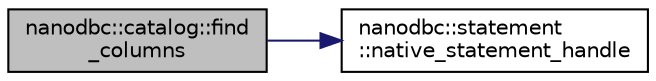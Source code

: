 digraph "nanodbc::catalog::find_columns"
{
 // LATEX_PDF_SIZE
  edge [fontname="Helvetica",fontsize="10",labelfontname="Helvetica",labelfontsize="10"];
  node [fontname="Helvetica",fontsize="10",shape=record];
  rankdir="LR";
  Node2 [label="nanodbc::catalog::find\l_columns",height=0.2,width=0.4,color="black", fillcolor="grey75", style="filled", fontcolor="black",tooltip="Creates result set with columns in one or more tables."];
  Node2 -> Node3 [color="midnightblue",fontsize="10",style="solid",fontname="Helvetica"];
  Node3 [label="nanodbc::statement\l::native_statement_handle",height=0.2,width=0.4,color="black", fillcolor="white", style="filled",URL="$classnanodbc_1_1statement.html#a3698e721741be20dac1f933ed425c8d7",tooltip="Returns the native ODBC statement handle."];
}
